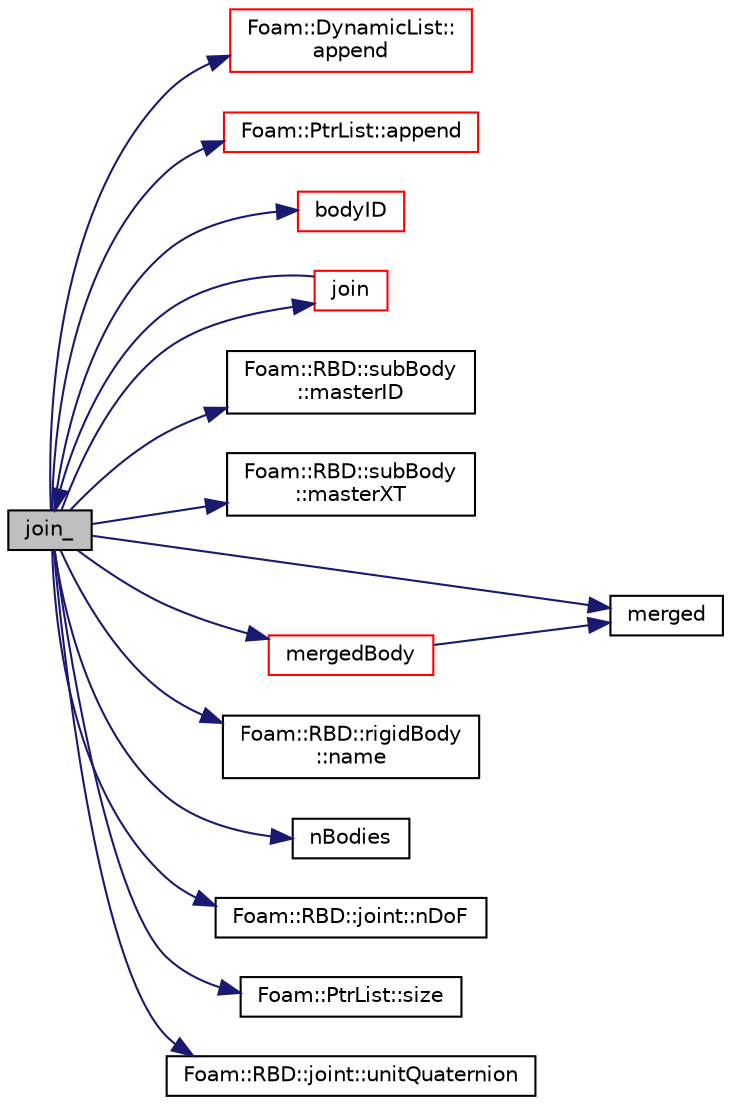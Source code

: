 digraph "join_"
{
  bgcolor="transparent";
  edge [fontname="Helvetica",fontsize="10",labelfontname="Helvetica",labelfontsize="10"];
  node [fontname="Helvetica",fontsize="10",shape=record];
  rankdir="LR";
  Node1 [label="join_",height=0.2,width=0.4,color="black", fillcolor="grey75", style="filled", fontcolor="black"];
  Node1 -> Node2 [color="midnightblue",fontsize="10",style="solid",fontname="Helvetica"];
  Node2 [label="Foam::DynamicList::\lappend",height=0.2,width=0.4,color="red",URL="$a00613.html#a7b67b42af715604376ad63a681dee6d8",tooltip="Append an element at the end of the list. "];
  Node1 -> Node3 [color="midnightblue",fontsize="10",style="solid",fontname="Helvetica"];
  Node3 [label="Foam::PtrList::append",height=0.2,width=0.4,color="red",URL="$a02072.html#ad3ca40917fc3faba0f9ebf2024972316",tooltip="Append an element at the end of the list. "];
  Node1 -> Node4 [color="midnightblue",fontsize="10",style="solid",fontname="Helvetica"];
  Node4 [label="bodyID",height=0.2,width=0.4,color="red",URL="$a02255.html#a9f01f63c25be666c7178519b284d51a2",tooltip="Return the ID of the body with the given name. "];
  Node1 -> Node5 [color="midnightblue",fontsize="10",style="solid",fontname="Helvetica"];
  Node5 [label="join",height=0.2,width=0.4,color="red",URL="$a02255.html#aa52f48c0e10c5d777846332e1c43ddc8",tooltip="Join the given body to the parent with ID parentID via the given. "];
  Node5 -> Node1 [color="midnightblue",fontsize="10",style="solid",fontname="Helvetica"];
  Node1 -> Node6 [color="midnightblue",fontsize="10",style="solid",fontname="Helvetica"];
  Node6 [label="Foam::RBD::subBody\l::masterID",height=0.2,width=0.4,color="black",URL="$a02533.html#a635b69ffe12394c5a0f28ec758131c17",tooltip="Return the master body Id. "];
  Node1 -> Node7 [color="midnightblue",fontsize="10",style="solid",fontname="Helvetica"];
  Node7 [label="Foam::RBD::subBody\l::masterXT",height=0.2,width=0.4,color="black",URL="$a02533.html#a5eb94e3447b1449e24d7b90533639af0",tooltip="Return the transform with respect to the master body. "];
  Node1 -> Node8 [color="midnightblue",fontsize="10",style="solid",fontname="Helvetica"];
  Node8 [label="merged",height=0.2,width=0.4,color="black",URL="$a02255.html#aa5adc6831315d2d2b00c51d82c2b4b08",tooltip="Return true if the body with given ID has been merged with a parent. "];
  Node1 -> Node9 [color="midnightblue",fontsize="10",style="solid",fontname="Helvetica"];
  Node9 [label="mergedBody",height=0.2,width=0.4,color="red",URL="$a02255.html#ad3dbfd273d5f3d32e3a29895a4f1eff6",tooltip="Return the merged body for the given body ID. "];
  Node9 -> Node8 [color="midnightblue",fontsize="10",style="solid",fontname="Helvetica"];
  Node1 -> Node10 [color="midnightblue",fontsize="10",style="solid",fontname="Helvetica"];
  Node10 [label="Foam::RBD::rigidBody\l::name",height=0.2,width=0.4,color="black",URL="$a02251.html#a6d60057c26042eaf7fa1b3b6fb07b582",tooltip="Return name. "];
  Node1 -> Node11 [color="midnightblue",fontsize="10",style="solid",fontname="Helvetica"];
  Node11 [label="nBodies",height=0.2,width=0.4,color="black",URL="$a02255.html#af8967272e6011daeb797a1d00aab53b0",tooltip="Return the number of bodies in the model (bodies().size()) "];
  Node1 -> Node12 [color="midnightblue",fontsize="10",style="solid",fontname="Helvetica"];
  Node12 [label="Foam::RBD::joint::nDoF",height=0.2,width=0.4,color="black",URL="$a01243.html#a3934fb838e6e8655aff0ef1dbb821ee3",tooltip="Return the number of degrees of freedom in this joint. "];
  Node1 -> Node13 [color="midnightblue",fontsize="10",style="solid",fontname="Helvetica"];
  Node13 [label="Foam::PtrList::size",height=0.2,width=0.4,color="black",URL="$a02072.html#a723361dc2020160f5492e8fe2d09fa44",tooltip="Return the number of elements in the PtrList. "];
  Node1 -> Node14 [color="midnightblue",fontsize="10",style="solid",fontname="Helvetica"];
  Node14 [label="Foam::RBD::joint::unitQuaternion",height=0.2,width=0.4,color="black",URL="$a01243.html#aecbc3ee32456894ccf9ec31315b7c1af",tooltip="Return true if this joint describes rotation using a quaternion. "];
}

